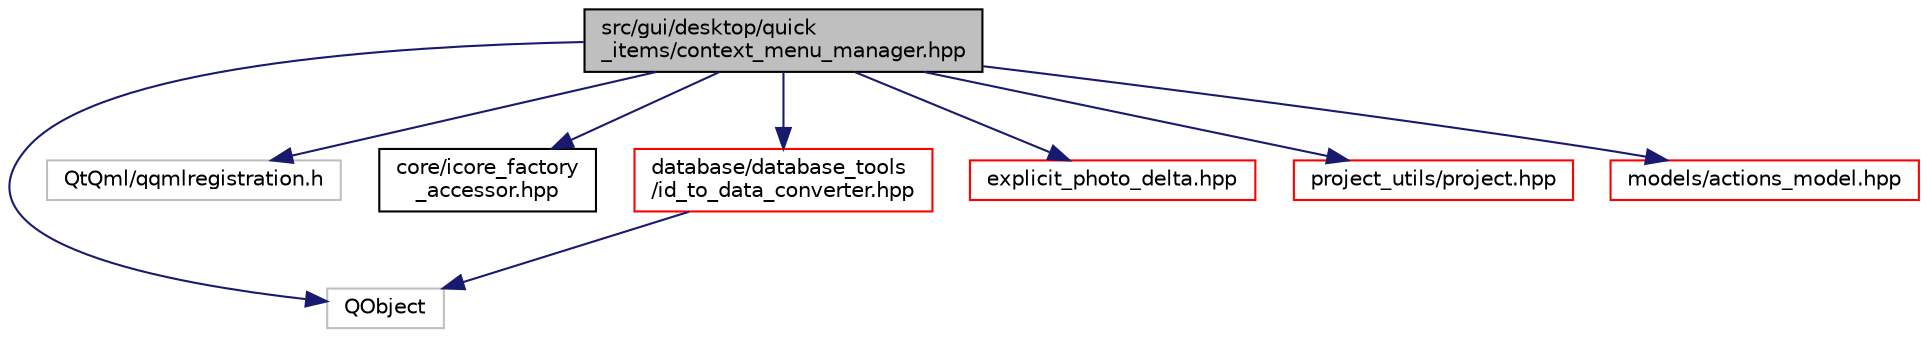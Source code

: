 digraph "src/gui/desktop/quick_items/context_menu_manager.hpp"
{
 // LATEX_PDF_SIZE
  edge [fontname="Helvetica",fontsize="10",labelfontname="Helvetica",labelfontsize="10"];
  node [fontname="Helvetica",fontsize="10",shape=record];
  Node1 [label="src/gui/desktop/quick\l_items/context_menu_manager.hpp",height=0.2,width=0.4,color="black", fillcolor="grey75", style="filled", fontcolor="black",tooltip=" "];
  Node1 -> Node2 [color="midnightblue",fontsize="10",style="solid",fontname="Helvetica"];
  Node2 [label="QObject",height=0.2,width=0.4,color="grey75", fillcolor="white", style="filled",tooltip=" "];
  Node1 -> Node3 [color="midnightblue",fontsize="10",style="solid",fontname="Helvetica"];
  Node3 [label="QtQml/qqmlregistration.h",height=0.2,width=0.4,color="grey75", fillcolor="white", style="filled",tooltip=" "];
  Node1 -> Node4 [color="midnightblue",fontsize="10",style="solid",fontname="Helvetica"];
  Node4 [label="core/icore_factory\l_accessor.hpp",height=0.2,width=0.4,color="black", fillcolor="white", style="filled",URL="$icore__factory__accessor_8hpp.html",tooltip=" "];
  Node1 -> Node5 [color="midnightblue",fontsize="10",style="solid",fontname="Helvetica"];
  Node5 [label="database/database_tools\l/id_to_data_converter.hpp",height=0.2,width=0.4,color="red", fillcolor="white", style="filled",URL="$id__to__data__converter_8hpp.html",tooltip=" "];
  Node5 -> Node2 [color="midnightblue",fontsize="10",style="solid",fontname="Helvetica"];
  Node1 -> Node46 [color="midnightblue",fontsize="10",style="solid",fontname="Helvetica"];
  Node46 [label="explicit_photo_delta.hpp",height=0.2,width=0.4,color="red", fillcolor="white", style="filled",URL="$explicit__photo__delta_8hpp.html",tooltip=" "];
  Node1 -> Node51 [color="midnightblue",fontsize="10",style="solid",fontname="Helvetica"];
  Node51 [label="project_utils/project.hpp",height=0.2,width=0.4,color="red", fillcolor="white", style="filled",URL="$project_8hpp.html",tooltip=" "];
  Node1 -> Node54 [color="midnightblue",fontsize="10",style="solid",fontname="Helvetica"];
  Node54 [label="models/actions_model.hpp",height=0.2,width=0.4,color="red", fillcolor="white", style="filled",URL="$actions__model_8hpp.html",tooltip=" "];
}
